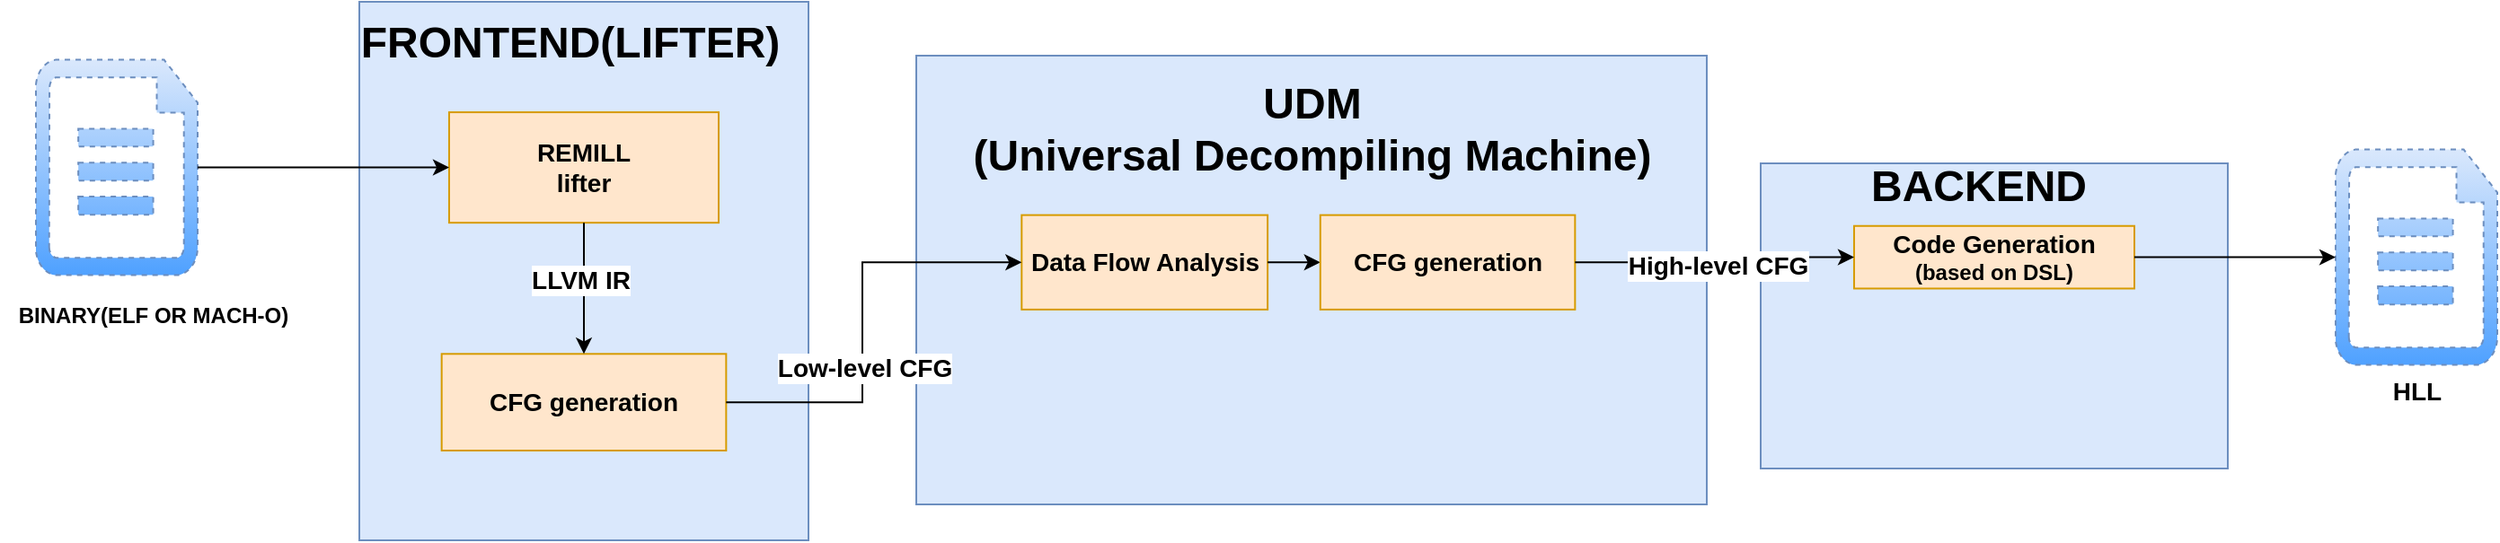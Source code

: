 <mxfile version="20.7.4" type="device"><diagram id="C5RBs43oDa-KdzZeNtuy" name="Page-1"><mxGraphModel dx="2389" dy="1995" grid="1" gridSize="10" guides="1" tooltips="1" connect="1" arrows="1" fold="1" page="1" pageScale="1" pageWidth="827" pageHeight="1169" math="0" shadow="0"><root><mxCell id="WIyWlLk6GJQsqaUBKTNV-0"/><mxCell id="WIyWlLk6GJQsqaUBKTNV-1" parent="WIyWlLk6GJQsqaUBKTNV-0"/><mxCell id="4WUlSpPVvUHTopWLGbYX-2" value="" style="verticalLabelPosition=bottom;html=1;verticalAlign=top;align=center;strokeColor=#6c8ebf;fillColor=#dae8fc;shape=mxgraph.azure.cloud_services_configuration_file;pointerEvents=1;strokeWidth=1;dashed=1;gradientColor=#4FA1FF;" vertex="1" parent="WIyWlLk6GJQsqaUBKTNV-1"><mxGeometry x="-710" y="-7.69" width="90" height="120" as="geometry"/></mxCell><mxCell id="4WUlSpPVvUHTopWLGbYX-3" value="&lt;b&gt;BINARY(ELF OR MACH-O)&lt;/b&gt;" style="text;html=1;align=center;verticalAlign=middle;resizable=0;points=[];autosize=1;strokeColor=none;fillColor=none;" vertex="1" parent="WIyWlLk6GJQsqaUBKTNV-1"><mxGeometry x="-730" y="120" width="170" height="30" as="geometry"/></mxCell><mxCell id="4WUlSpPVvUHTopWLGbYX-50" value="" style="group" vertex="1" connectable="0" parent="WIyWlLk6GJQsqaUBKTNV-1"><mxGeometry x="-530" y="-40" width="250" height="300" as="geometry"/></mxCell><mxCell id="4WUlSpPVvUHTopWLGbYX-1" value="" style="rounded=0;whiteSpace=wrap;html=1;fillColor=#dae8fc;strokeColor=#6c8ebf;align=right;" vertex="1" parent="4WUlSpPVvUHTopWLGbYX-50"><mxGeometry width="250" height="300" as="geometry"/></mxCell><mxCell id="4WUlSpPVvUHTopWLGbYX-22" value="FRONTEND(LIFTER)" style="text;strokeColor=none;fillColor=none;html=1;fontSize=24;fontStyle=1;verticalAlign=middle;align=center;dashed=1;strokeWidth=1;" vertex="1" parent="4WUlSpPVvUHTopWLGbYX-50"><mxGeometry x="16.667" y="7.692" width="200" height="30.769" as="geometry"/></mxCell><mxCell id="4WUlSpPVvUHTopWLGbYX-23" value="&lt;b&gt;&lt;font style=&quot;font-size: 14px;&quot;&gt;REMILL&lt;br&gt;lifter&lt;/font&gt;&lt;/b&gt;" style="rounded=0;whiteSpace=wrap;html=1;strokeWidth=1;fillColor=#ffe6cc;strokeColor=#d79b00;" vertex="1" parent="4WUlSpPVvUHTopWLGbYX-50"><mxGeometry x="50" y="61.538" width="150" height="61.538" as="geometry"/></mxCell><mxCell id="4WUlSpPVvUHTopWLGbYX-25" value="&lt;b style=&quot;border-color: var(--border-color);&quot;&gt;&lt;font style=&quot;border-color: var(--border-color); font-size: 14px;&quot;&gt;CFG generation&lt;br&gt;&lt;/font&gt;&lt;/b&gt;" style="rounded=0;whiteSpace=wrap;html=1;strokeWidth=1;fillColor=#ffe6cc;strokeColor=#d79b00;" vertex="1" parent="4WUlSpPVvUHTopWLGbYX-50"><mxGeometry x="45.833" y="196.154" width="158.333" height="53.846" as="geometry"/></mxCell><mxCell id="4WUlSpPVvUHTopWLGbYX-26" style="edgeStyle=orthogonalEdgeStyle;rounded=0;orthogonalLoop=1;jettySize=auto;html=1;exitX=0.5;exitY=1;exitDx=0;exitDy=0;entryX=0.5;entryY=0;entryDx=0;entryDy=0;" edge="1" parent="4WUlSpPVvUHTopWLGbYX-50" source="4WUlSpPVvUHTopWLGbYX-23" target="4WUlSpPVvUHTopWLGbYX-25"><mxGeometry relative="1" as="geometry"/></mxCell><mxCell id="4WUlSpPVvUHTopWLGbYX-27" value="&lt;font style=&quot;font-size: 14px;&quot;&gt;&lt;b&gt;LLVM IR&lt;/b&gt;&lt;/font&gt;" style="edgeLabel;html=1;align=center;verticalAlign=middle;resizable=0;points=[];" vertex="1" connectable="0" parent="4WUlSpPVvUHTopWLGbYX-26"><mxGeometry x="-0.133" y="-2" relative="1" as="geometry"><mxPoint as="offset"/></mxGeometry></mxCell><mxCell id="4WUlSpPVvUHTopWLGbYX-42" value="&lt;b&gt;&lt;font style=&quot;font-size: 14px;&quot;&gt;HLL&lt;/font&gt;&lt;/b&gt;" style="verticalLabelPosition=bottom;html=1;verticalAlign=top;align=center;strokeColor=#6c8ebf;fillColor=#dae8fc;shape=mxgraph.azure.cloud_services_configuration_file;pointerEvents=1;strokeWidth=1;dashed=1;gradientColor=#4FA1FF;" vertex="1" parent="WIyWlLk6GJQsqaUBKTNV-1"><mxGeometry x="570" y="42.31" width="90" height="120" as="geometry"/></mxCell><mxCell id="4WUlSpPVvUHTopWLGbYX-48" value="" style="group" vertex="1" connectable="0" parent="WIyWlLk6GJQsqaUBKTNV-1"><mxGeometry x="250" y="50" width="260" height="170" as="geometry"/></mxCell><mxCell id="4WUlSpPVvUHTopWLGbYX-34" value="" style="rounded=0;whiteSpace=wrap;html=1;fillColor=#dae8fc;strokeColor=#6c8ebf;align=right;" vertex="1" parent="4WUlSpPVvUHTopWLGbYX-48"><mxGeometry width="260" height="170.0" as="geometry"/></mxCell><mxCell id="4WUlSpPVvUHTopWLGbYX-35" value="BACKEND" style="text;strokeColor=none;fillColor=none;html=1;fontSize=24;fontStyle=1;verticalAlign=middle;align=center;dashed=1;strokeWidth=1;" vertex="1" parent="4WUlSpPVvUHTopWLGbYX-48"><mxGeometry x="17.333" y="4.359" width="208" height="17.436" as="geometry"/></mxCell><mxCell id="4WUlSpPVvUHTopWLGbYX-38" value="&lt;span style=&quot;font-size: 14px;&quot;&gt;&lt;b&gt;Code Generation&lt;br&gt;&lt;/b&gt;&lt;/span&gt;&lt;b&gt;(based on DSL)&lt;/b&gt;" style="rounded=0;whiteSpace=wrap;html=1;strokeWidth=1;fillColor=#ffe6cc;strokeColor=#d79b00;" vertex="1" parent="4WUlSpPVvUHTopWLGbYX-48"><mxGeometry x="52" y="34.872" width="156" height="34.872" as="geometry"/></mxCell><mxCell id="4WUlSpPVvUHTopWLGbYX-49" value="" style="group" vertex="1" connectable="0" parent="WIyWlLk6GJQsqaUBKTNV-1"><mxGeometry x="-220" y="-10" width="440" height="250" as="geometry"/></mxCell><mxCell id="4WUlSpPVvUHTopWLGbYX-28" value="" style="rounded=0;whiteSpace=wrap;html=1;fillColor=#dae8fc;strokeColor=#6c8ebf;align=right;" vertex="1" parent="4WUlSpPVvUHTopWLGbYX-49"><mxGeometry width="440" height="250.0" as="geometry"/></mxCell><mxCell id="4WUlSpPVvUHTopWLGbYX-29" value="UDM&lt;br&gt;(Universal&amp;nbsp;&lt;span style=&quot;background-color: initial; text-align: justify;&quot;&gt;Decompiling Machine)&lt;/span&gt;" style="text;strokeColor=none;fillColor=none;html=1;fontSize=24;fontStyle=1;verticalAlign=middle;align=center;dashed=1;strokeWidth=1;" vertex="1" parent="4WUlSpPVvUHTopWLGbYX-49"><mxGeometry x="29.333" y="13.158" width="381.333" height="55.921" as="geometry"/></mxCell><mxCell id="4WUlSpPVvUHTopWLGbYX-32" value="&lt;span style=&quot;font-size: 14px;&quot;&gt;&lt;b&gt;Data Flow Analysis&lt;/b&gt;&lt;/span&gt;" style="rounded=0;whiteSpace=wrap;html=1;strokeWidth=1;fillColor=#ffe6cc;strokeColor=#d79b00;" vertex="1" parent="4WUlSpPVvUHTopWLGbYX-49"><mxGeometry x="58.667" y="88.816" width="136.889" height="52.632" as="geometry"/></mxCell><mxCell id="4WUlSpPVvUHTopWLGbYX-30" style="edgeStyle=orthogonalEdgeStyle;rounded=0;orthogonalLoop=1;jettySize=auto;html=1;exitX=1;exitY=0.5;exitDx=0;exitDy=0;entryX=0;entryY=0.5;entryDx=0;entryDy=0;" edge="1" parent="4WUlSpPVvUHTopWLGbYX-49" source="4WUlSpPVvUHTopWLGbYX-32" target="4WUlSpPVvUHTopWLGbYX-33"><mxGeometry relative="1" as="geometry"/></mxCell><mxCell id="4WUlSpPVvUHTopWLGbYX-33" value="&lt;b style=&quot;border-color: var(--border-color);&quot;&gt;&lt;font style=&quot;border-color: var(--border-color); font-size: 14px;&quot;&gt;CFG generation&lt;br&gt;&lt;/font&gt;&lt;/b&gt;" style="rounded=0;whiteSpace=wrap;html=1;strokeWidth=1;fillColor=#ffe6cc;strokeColor=#d79b00;" vertex="1" parent="4WUlSpPVvUHTopWLGbYX-49"><mxGeometry x="224.889" y="88.816" width="141.778" height="52.632" as="geometry"/></mxCell><mxCell id="4WUlSpPVvUHTopWLGbYX-40" style="edgeStyle=orthogonalEdgeStyle;rounded=0;orthogonalLoop=1;jettySize=auto;html=1;exitX=1;exitY=0.5;exitDx=0;exitDy=0;entryX=0;entryY=0.5;entryDx=0;entryDy=0;fontSize=14;flowAnimation=0;noJump=0;backgroundOutline=0;metaEdit=0;fixDash=0;snapToPoint=0;" edge="1" parent="WIyWlLk6GJQsqaUBKTNV-1" source="4WUlSpPVvUHTopWLGbYX-25" target="4WUlSpPVvUHTopWLGbYX-32"><mxGeometry relative="1" as="geometry"><Array as="points"><mxPoint x="-250" y="183"/><mxPoint x="-250" y="105"/></Array></mxGeometry></mxCell><mxCell id="4WUlSpPVvUHTopWLGbYX-52" value="&lt;b&gt;Low-level CFG&lt;/b&gt;" style="edgeLabel;html=1;align=center;verticalAlign=middle;resizable=0;points=[];fontSize=14;fontFamily=Helvetica;fontColor=default;" vertex="1" connectable="0" parent="4WUlSpPVvUHTopWLGbYX-40"><mxGeometry x="-0.214" y="-1" relative="1" as="geometry"><mxPoint as="offset"/></mxGeometry></mxCell><mxCell id="4WUlSpPVvUHTopWLGbYX-41" style="edgeStyle=orthogonalEdgeStyle;shape=connector;rounded=0;orthogonalLoop=1;jettySize=auto;html=1;exitX=1;exitY=0.5;exitDx=0;exitDy=0;entryX=0;entryY=0.5;entryDx=0;entryDy=0;labelBackgroundColor=default;strokeColor=default;fontFamily=Helvetica;fontSize=14;fontColor=default;endArrow=classic;" edge="1" parent="WIyWlLk6GJQsqaUBKTNV-1" source="4WUlSpPVvUHTopWLGbYX-33" target="4WUlSpPVvUHTopWLGbYX-38"><mxGeometry relative="1" as="geometry"/></mxCell><mxCell id="4WUlSpPVvUHTopWLGbYX-53" value="&lt;b&gt;High-level CFG&lt;/b&gt;" style="edgeLabel;html=1;align=center;verticalAlign=middle;resizable=0;points=[];fontSize=14;fontFamily=Helvetica;fontColor=default;" vertex="1" connectable="0" parent="4WUlSpPVvUHTopWLGbYX-41"><mxGeometry x="0.03" y="-3" relative="1" as="geometry"><mxPoint y="1" as="offset"/></mxGeometry></mxCell><mxCell id="4WUlSpPVvUHTopWLGbYX-55" value="" style="edgeStyle=orthogonalEdgeStyle;shape=connector;rounded=0;orthogonalLoop=1;jettySize=auto;html=1;labelBackgroundColor=default;strokeColor=default;fontFamily=Helvetica;fontSize=14;fontColor=default;endArrow=classic;exitX=1;exitY=0.5;exitDx=0;exitDy=0;" edge="1" parent="WIyWlLk6GJQsqaUBKTNV-1" source="4WUlSpPVvUHTopWLGbYX-38" target="4WUlSpPVvUHTopWLGbYX-42"><mxGeometry relative="1" as="geometry"/></mxCell><mxCell id="4WUlSpPVvUHTopWLGbYX-56" style="edgeStyle=orthogonalEdgeStyle;shape=connector;rounded=0;orthogonalLoop=1;jettySize=auto;html=1;exitX=1;exitY=0.5;exitDx=0;exitDy=0;exitPerimeter=0;entryX=0;entryY=0.5;entryDx=0;entryDy=0;labelBackgroundColor=default;strokeColor=default;fontFamily=Helvetica;fontSize=14;fontColor=default;endArrow=classic;" edge="1" parent="WIyWlLk6GJQsqaUBKTNV-1" source="4WUlSpPVvUHTopWLGbYX-2" target="4WUlSpPVvUHTopWLGbYX-23"><mxGeometry relative="1" as="geometry"/></mxCell></root></mxGraphModel></diagram></mxfile>